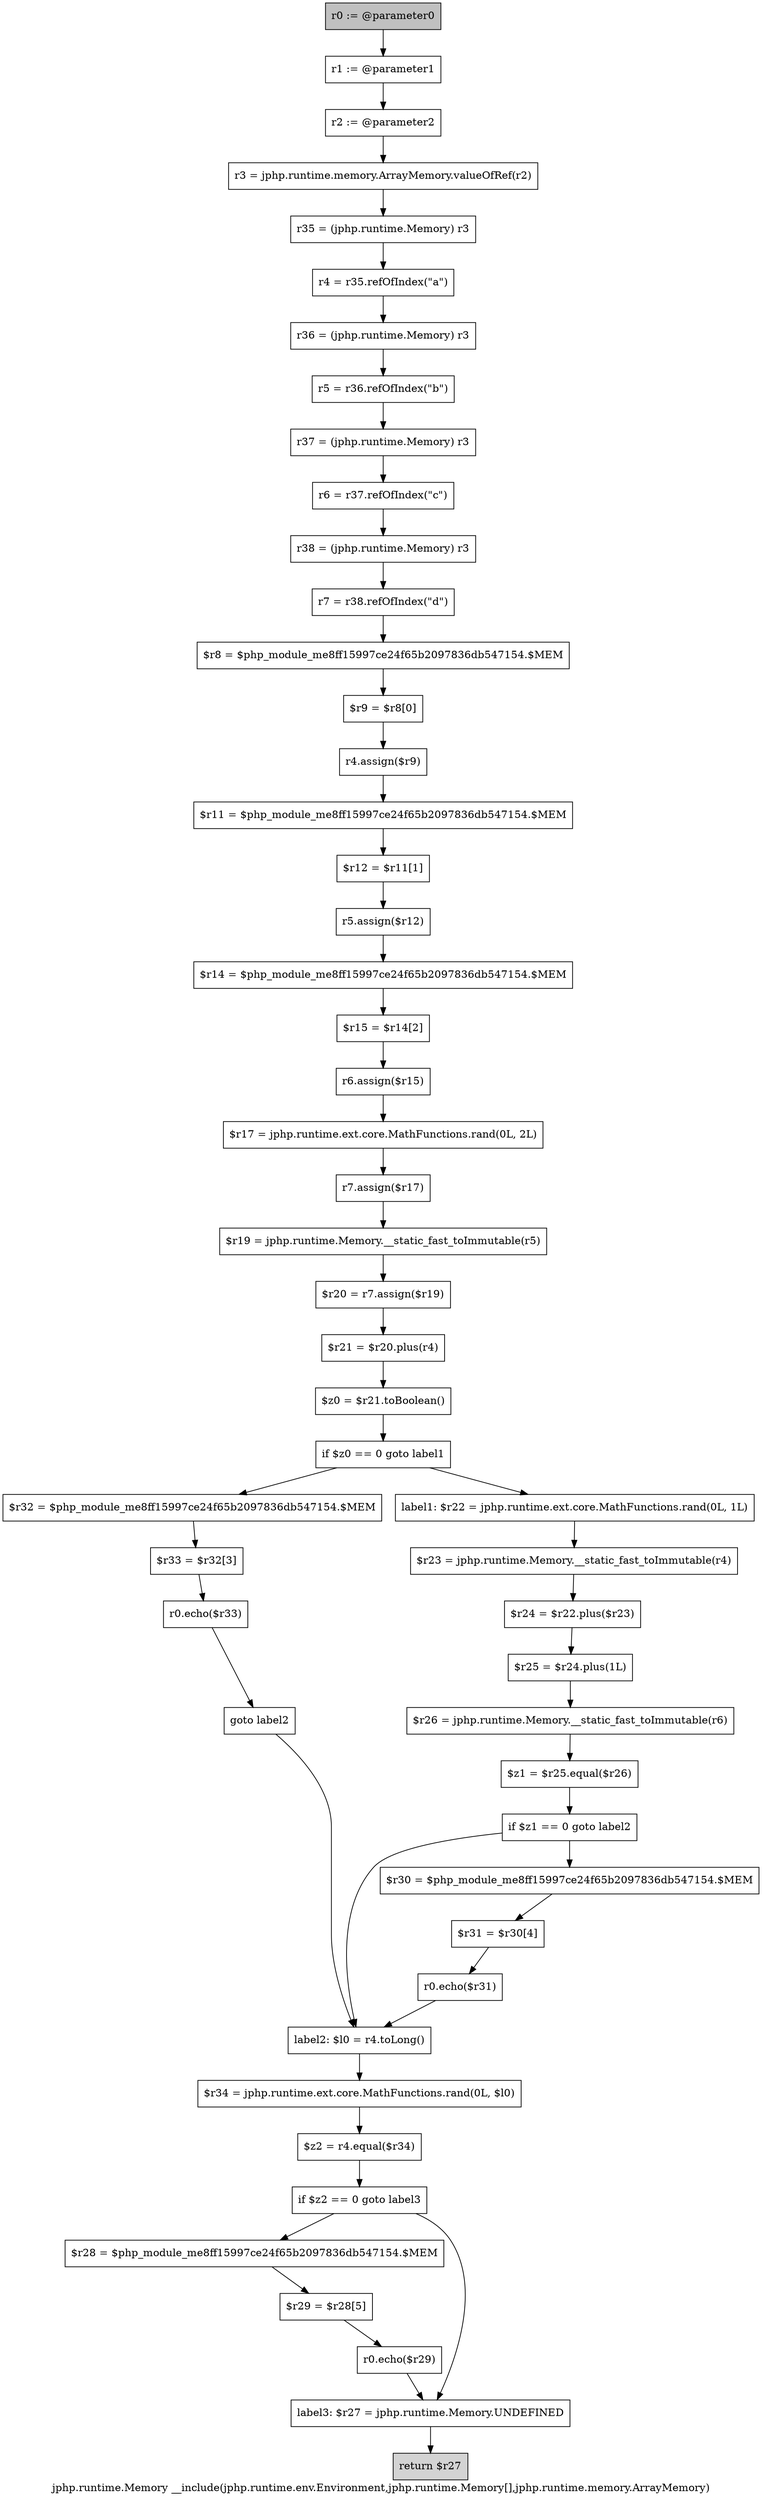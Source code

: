 digraph "jphp.runtime.Memory __include(jphp.runtime.env.Environment,jphp.runtime.Memory[],jphp.runtime.memory.ArrayMemory)" {
    label="jphp.runtime.Memory __include(jphp.runtime.env.Environment,jphp.runtime.Memory[],jphp.runtime.memory.ArrayMemory)";
    node [shape=box];
    "0" [style=filled,fillcolor=gray,label="r0 := @parameter0",];
    "1" [label="r1 := @parameter1",];
    "0"->"1";
    "2" [label="r2 := @parameter2",];
    "1"->"2";
    "3" [label="r3 = jphp.runtime.memory.ArrayMemory.valueOfRef(r2)",];
    "2"->"3";
    "4" [label="r35 = (jphp.runtime.Memory) r3",];
    "3"->"4";
    "5" [label="r4 = r35.refOfIndex(\"a\")",];
    "4"->"5";
    "6" [label="r36 = (jphp.runtime.Memory) r3",];
    "5"->"6";
    "7" [label="r5 = r36.refOfIndex(\"b\")",];
    "6"->"7";
    "8" [label="r37 = (jphp.runtime.Memory) r3",];
    "7"->"8";
    "9" [label="r6 = r37.refOfIndex(\"c\")",];
    "8"->"9";
    "10" [label="r38 = (jphp.runtime.Memory) r3",];
    "9"->"10";
    "11" [label="r7 = r38.refOfIndex(\"d\")",];
    "10"->"11";
    "12" [label="$r8 = $php_module_me8ff15997ce24f65b2097836db547154.$MEM",];
    "11"->"12";
    "13" [label="$r9 = $r8[0]",];
    "12"->"13";
    "14" [label="r4.assign($r9)",];
    "13"->"14";
    "15" [label="$r11 = $php_module_me8ff15997ce24f65b2097836db547154.$MEM",];
    "14"->"15";
    "16" [label="$r12 = $r11[1]",];
    "15"->"16";
    "17" [label="r5.assign($r12)",];
    "16"->"17";
    "18" [label="$r14 = $php_module_me8ff15997ce24f65b2097836db547154.$MEM",];
    "17"->"18";
    "19" [label="$r15 = $r14[2]",];
    "18"->"19";
    "20" [label="r6.assign($r15)",];
    "19"->"20";
    "21" [label="$r17 = jphp.runtime.ext.core.MathFunctions.rand(0L, 2L)",];
    "20"->"21";
    "22" [label="r7.assign($r17)",];
    "21"->"22";
    "23" [label="$r19 = jphp.runtime.Memory.__static_fast_toImmutable(r5)",];
    "22"->"23";
    "24" [label="$r20 = r7.assign($r19)",];
    "23"->"24";
    "25" [label="$r21 = $r20.plus(r4)",];
    "24"->"25";
    "26" [label="$z0 = $r21.toBoolean()",];
    "25"->"26";
    "27" [label="if $z0 == 0 goto label1",];
    "26"->"27";
    "28" [label="$r32 = $php_module_me8ff15997ce24f65b2097836db547154.$MEM",];
    "27"->"28";
    "32" [label="label1: $r22 = jphp.runtime.ext.core.MathFunctions.rand(0L, 1L)",];
    "27"->"32";
    "29" [label="$r33 = $r32[3]",];
    "28"->"29";
    "30" [label="r0.echo($r33)",];
    "29"->"30";
    "31" [label="goto label2",];
    "30"->"31";
    "42" [label="label2: $l0 = r4.toLong()",];
    "31"->"42";
    "33" [label="$r23 = jphp.runtime.Memory.__static_fast_toImmutable(r4)",];
    "32"->"33";
    "34" [label="$r24 = $r22.plus($r23)",];
    "33"->"34";
    "35" [label="$r25 = $r24.plus(1L)",];
    "34"->"35";
    "36" [label="$r26 = jphp.runtime.Memory.__static_fast_toImmutable(r6)",];
    "35"->"36";
    "37" [label="$z1 = $r25.equal($r26)",];
    "36"->"37";
    "38" [label="if $z1 == 0 goto label2",];
    "37"->"38";
    "39" [label="$r30 = $php_module_me8ff15997ce24f65b2097836db547154.$MEM",];
    "38"->"39";
    "38"->"42";
    "40" [label="$r31 = $r30[4]",];
    "39"->"40";
    "41" [label="r0.echo($r31)",];
    "40"->"41";
    "41"->"42";
    "43" [label="$r34 = jphp.runtime.ext.core.MathFunctions.rand(0L, $l0)",];
    "42"->"43";
    "44" [label="$z2 = r4.equal($r34)",];
    "43"->"44";
    "45" [label="if $z2 == 0 goto label3",];
    "44"->"45";
    "46" [label="$r28 = $php_module_me8ff15997ce24f65b2097836db547154.$MEM",];
    "45"->"46";
    "49" [label="label3: $r27 = jphp.runtime.Memory.UNDEFINED",];
    "45"->"49";
    "47" [label="$r29 = $r28[5]",];
    "46"->"47";
    "48" [label="r0.echo($r29)",];
    "47"->"48";
    "48"->"49";
    "50" [style=filled,fillcolor=lightgray,label="return $r27",];
    "49"->"50";
}
